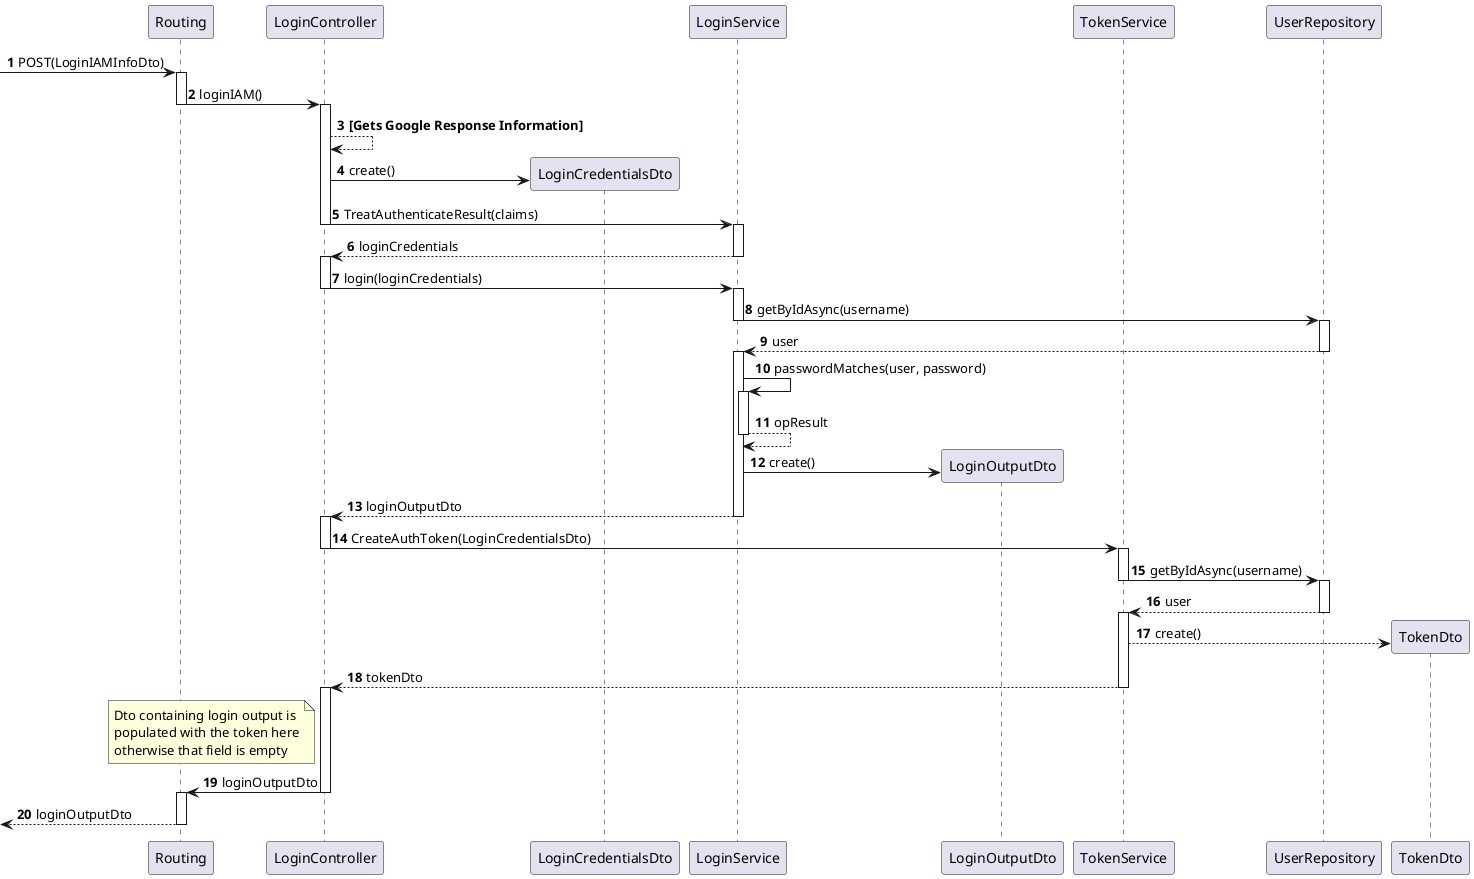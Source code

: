 @startuml
'https://plantuml.com/sequence-diagram

autonumber

participant Routing as route
participant LoginController as ctrl
participant LoginCredentialsDto
participant LoginService as logSvc
participant LoginOutputDto as logDto
participant TokenService as tokenSvc

participant UserRepository as userRepo

-> route : POST(LoginIAMInfoDto)

activate route
    route -> ctrl: loginIAM()
deactivate route

activate ctrl
    ctrl --> ctrl : **[Gets Google Response Information]** 
    ctrl -> LoginCredentialsDto** : create()
    ctrl -> logSvc : TreatAuthenticateResult(claims)
deactivate ctrl
activate logSvc
    logSvc --> ctrl : loginCredentials
deactivate logSvc
activate ctrl
    ctrl -> logSvc : login(loginCredentials)
deactivate ctrl

activate logSvc
    logSvc -> userRepo : getByIdAsync(username)
deactivate logSvc

activate userRepo
userRepo --> logSvc : user
deactivate userRepo

activate logSvc
    logSvc -> logSvc : passwordMatches(user, password)
    activate logSvc
        logSvc --> logSvc : opResult
    deactivate logSvc
    logSvc -> logDto** : create()
    logSvc --> ctrl : loginOutputDto
deactivate logSvc

activate ctrl
    ctrl -> tokenSvc : CreateAuthToken(LoginCredentialsDto)
deactivate ctrl

activate tokenSvc
    tokenSvc -> userRepo : getByIdAsync(username)
deactivate tokenSvc

activate userRepo
    userRepo --> tokenSvc : user
deactivate userRepo

activate tokenSvc
    tokenSvc --> TokenDto** : create()
    tokenSvc --> ctrl : tokenDto
    note left ctrl
        Dto containing login output is
        populated with the token here
        otherwise that field is empty
    end note   
deactivate tokenSvc

activate ctrl
    ctrl -> route : loginOutputDto
deactivate ctrl

activate route
    <-- route : loginOutputDto
deactivate route


@enduml